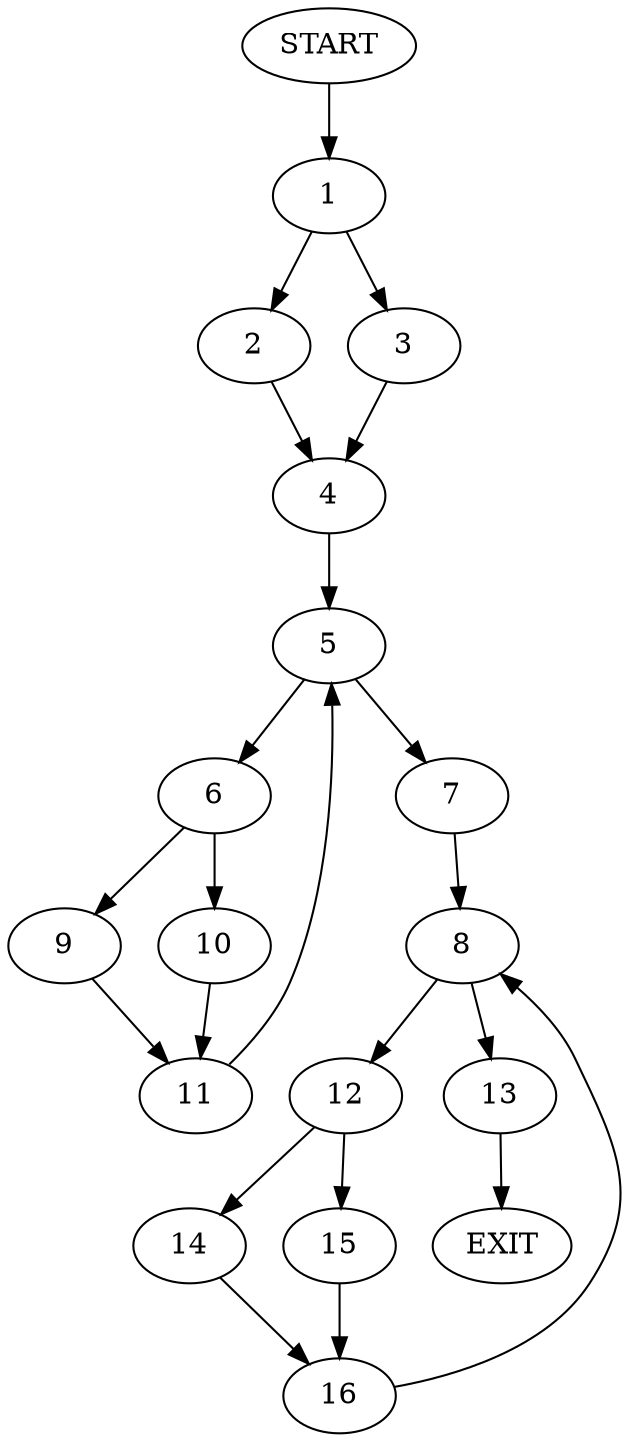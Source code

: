 digraph {
0 [label="START"]
17 [label="EXIT"]
0 -> 1
1 -> 2
1 -> 3
2 -> 4
3 -> 4
4 -> 5
5 -> 6
5 -> 7
7 -> 8
6 -> 9
6 -> 10
10 -> 11
9 -> 11
11 -> 5
8 -> 12
8 -> 13
13 -> 17
12 -> 14
12 -> 15
15 -> 16
14 -> 16
16 -> 8
}
